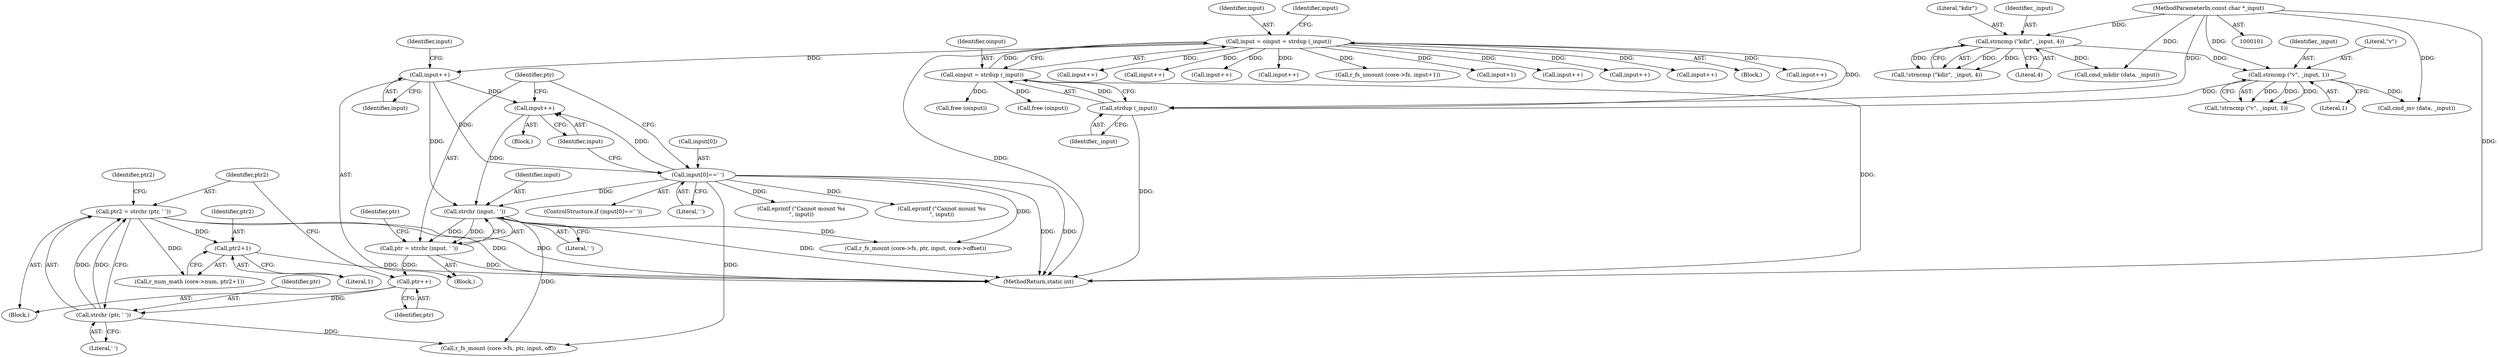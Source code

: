 digraph "0_radare2_65000a7fd9eea62359e6d6714f17b94a99a82edd@pointer" {
"1000201" [label="(Call,ptr2+1)"];
"1000183" [label="(Call,ptr2 = strchr (ptr, ' '))"];
"1000185" [label="(Call,strchr (ptr, ' '))"];
"1000181" [label="(Call,ptr++)"];
"1000169" [label="(Call,ptr = strchr (input, ' '))"];
"1000171" [label="(Call,strchr (input, ' '))"];
"1000158" [label="(Call,input++)"];
"1000147" [label="(Call,input = oinput = strdup (_input))"];
"1000149" [label="(Call,oinput = strdup (_input))"];
"1000151" [label="(Call,strdup (_input))"];
"1000138" [label="(Call,strncmp (\"v\", _input, 1))"];
"1000127" [label="(Call,strncmp (\"kdir\", _input, 4))"];
"1000103" [label="(MethodParameterIn,const char *_input)"];
"1000167" [label="(Call,input++)"];
"1000161" [label="(Call,input[0]==' ')"];
"1000173" [label="(Literal,' ')"];
"1000133" [label="(Call,cmd_mkdir (data, _input))"];
"1000161" [label="(Call,input[0]==' ')"];
"1000532" [label="(Call,input++)"];
"1000246" [label="(Call,eprintf (\"Cannot mount %s\n\", input))"];
"1000156" [label="(Block,)"];
"1000137" [label="(Call,!strncmp (\"v\", _input, 1))"];
"1000128" [label="(Literal,\"kdir\")"];
"1000168" [label="(Identifier,input)"];
"1000584" [label="(Call,input++)"];
"1000150" [label="(Identifier,oinput)"];
"1000141" [label="(Literal,1)"];
"1000186" [label="(Identifier,ptr)"];
"1000184" [label="(Identifier,ptr2)"];
"1000411" [label="(Call,input++)"];
"1000203" [label="(Literal,1)"];
"1000458" [label="(Call,input++)"];
"1000155" [label="(Identifier,input)"];
"1000253" [label="(Call,r_fs_umount (core->fs, input+1))"];
"1000152" [label="(Identifier,_input)"];
"1000166" [label="(Block,)"];
"1000182" [label="(Identifier,ptr)"];
"1000257" [label="(Call,input+1)"];
"1000159" [label="(Identifier,input)"];
"1000140" [label="(Identifier,_input)"];
"1000162" [label="(Call,input[0])"];
"1000187" [label="(Literal,' ')"];
"1000344" [label="(Call,input++)"];
"1000171" [label="(Call,strchr (input, ' '))"];
"1000129" [label="(Identifier,_input)"];
"1000138" [label="(Call,strncmp (\"v\", _input, 1))"];
"1000214" [label="(Call,eprintf (\"Cannot mount %s\n\", input))"];
"1000183" [label="(Call,ptr2 = strchr (ptr, ' '))"];
"1000197" [label="(Call,r_num_math (core->num, ptr2+1))"];
"1000127" [label="(Call,strncmp (\"kdir\", _input, 4))"];
"1000144" [label="(Call,cmd_mv (data, _input))"];
"1000126" [label="(Call,!strncmp (\"kdir\", _input, 4))"];
"1000130" [label="(Literal,4)"];
"1000201" [label="(Call,ptr2+1)"];
"1000236" [label="(Call,r_fs_mount (core->fs, ptr, input, core->offset))"];
"1000672" [label="(Call,free (oinput))"];
"1000189" [label="(Identifier,ptr2)"];
"1000176" [label="(Block,)"];
"1000170" [label="(Identifier,ptr)"];
"1000103" [label="(MethodParameterIn,const char *_input)"];
"1000639" [label="(Call,free (oinput))"];
"1000676" [label="(MethodReturn,static int)"];
"1000139" [label="(Literal,\"v\")"];
"1000175" [label="(Identifier,ptr)"];
"1000206" [label="(Call,r_fs_mount (core->fs, ptr, input, off))"];
"1000158" [label="(Call,input++)"];
"1000148" [label="(Identifier,input)"];
"1000163" [label="(Identifier,input)"];
"1000149" [label="(Call,oinput = strdup (_input))"];
"1000543" [label="(Call,input++)"];
"1000172" [label="(Identifier,input)"];
"1000147" [label="(Call,input = oinput = strdup (_input))"];
"1000307" [label="(Call,input++)"];
"1000160" [label="(ControlStructure,if (input[0]==' '))"];
"1000202" [label="(Identifier,ptr2)"];
"1000181" [label="(Call,ptr++)"];
"1000167" [label="(Call,input++)"];
"1000104" [label="(Block,)"];
"1000185" [label="(Call,strchr (ptr, ' '))"];
"1000643" [label="(Call,input++)"];
"1000151" [label="(Call,strdup (_input))"];
"1000169" [label="(Call,ptr = strchr (input, ' '))"];
"1000165" [label="(Literal,' ')"];
"1000201" -> "1000197"  [label="AST: "];
"1000201" -> "1000203"  [label="CFG: "];
"1000202" -> "1000201"  [label="AST: "];
"1000203" -> "1000201"  [label="AST: "];
"1000197" -> "1000201"  [label="CFG: "];
"1000201" -> "1000676"  [label="DDG: "];
"1000183" -> "1000201"  [label="DDG: "];
"1000183" -> "1000176"  [label="AST: "];
"1000183" -> "1000185"  [label="CFG: "];
"1000184" -> "1000183"  [label="AST: "];
"1000185" -> "1000183"  [label="AST: "];
"1000189" -> "1000183"  [label="CFG: "];
"1000183" -> "1000676"  [label="DDG: "];
"1000183" -> "1000676"  [label="DDG: "];
"1000185" -> "1000183"  [label="DDG: "];
"1000185" -> "1000183"  [label="DDG: "];
"1000183" -> "1000197"  [label="DDG: "];
"1000185" -> "1000187"  [label="CFG: "];
"1000186" -> "1000185"  [label="AST: "];
"1000187" -> "1000185"  [label="AST: "];
"1000181" -> "1000185"  [label="DDG: "];
"1000185" -> "1000206"  [label="DDG: "];
"1000181" -> "1000176"  [label="AST: "];
"1000181" -> "1000182"  [label="CFG: "];
"1000182" -> "1000181"  [label="AST: "];
"1000184" -> "1000181"  [label="CFG: "];
"1000169" -> "1000181"  [label="DDG: "];
"1000169" -> "1000156"  [label="AST: "];
"1000169" -> "1000171"  [label="CFG: "];
"1000170" -> "1000169"  [label="AST: "];
"1000171" -> "1000169"  [label="AST: "];
"1000175" -> "1000169"  [label="CFG: "];
"1000169" -> "1000676"  [label="DDG: "];
"1000171" -> "1000169"  [label="DDG: "];
"1000171" -> "1000169"  [label="DDG: "];
"1000171" -> "1000173"  [label="CFG: "];
"1000172" -> "1000171"  [label="AST: "];
"1000173" -> "1000171"  [label="AST: "];
"1000171" -> "1000676"  [label="DDG: "];
"1000158" -> "1000171"  [label="DDG: "];
"1000167" -> "1000171"  [label="DDG: "];
"1000161" -> "1000171"  [label="DDG: "];
"1000171" -> "1000206"  [label="DDG: "];
"1000171" -> "1000236"  [label="DDG: "];
"1000158" -> "1000156"  [label="AST: "];
"1000158" -> "1000159"  [label="CFG: "];
"1000159" -> "1000158"  [label="AST: "];
"1000163" -> "1000158"  [label="CFG: "];
"1000147" -> "1000158"  [label="DDG: "];
"1000158" -> "1000161"  [label="DDG: "];
"1000158" -> "1000167"  [label="DDG: "];
"1000147" -> "1000104"  [label="AST: "];
"1000147" -> "1000149"  [label="CFG: "];
"1000148" -> "1000147"  [label="AST: "];
"1000149" -> "1000147"  [label="AST: "];
"1000155" -> "1000147"  [label="CFG: "];
"1000147" -> "1000676"  [label="DDG: "];
"1000149" -> "1000147"  [label="DDG: "];
"1000151" -> "1000147"  [label="DDG: "];
"1000147" -> "1000253"  [label="DDG: "];
"1000147" -> "1000257"  [label="DDG: "];
"1000147" -> "1000307"  [label="DDG: "];
"1000147" -> "1000344"  [label="DDG: "];
"1000147" -> "1000411"  [label="DDG: "];
"1000147" -> "1000458"  [label="DDG: "];
"1000147" -> "1000532"  [label="DDG: "];
"1000147" -> "1000543"  [label="DDG: "];
"1000147" -> "1000584"  [label="DDG: "];
"1000147" -> "1000643"  [label="DDG: "];
"1000149" -> "1000151"  [label="CFG: "];
"1000150" -> "1000149"  [label="AST: "];
"1000151" -> "1000149"  [label="AST: "];
"1000149" -> "1000676"  [label="DDG: "];
"1000151" -> "1000149"  [label="DDG: "];
"1000149" -> "1000639"  [label="DDG: "];
"1000149" -> "1000672"  [label="DDG: "];
"1000151" -> "1000152"  [label="CFG: "];
"1000152" -> "1000151"  [label="AST: "];
"1000151" -> "1000676"  [label="DDG: "];
"1000138" -> "1000151"  [label="DDG: "];
"1000103" -> "1000151"  [label="DDG: "];
"1000138" -> "1000137"  [label="AST: "];
"1000138" -> "1000141"  [label="CFG: "];
"1000139" -> "1000138"  [label="AST: "];
"1000140" -> "1000138"  [label="AST: "];
"1000141" -> "1000138"  [label="AST: "];
"1000137" -> "1000138"  [label="CFG: "];
"1000138" -> "1000137"  [label="DDG: "];
"1000138" -> "1000137"  [label="DDG: "];
"1000138" -> "1000137"  [label="DDG: "];
"1000127" -> "1000138"  [label="DDG: "];
"1000103" -> "1000138"  [label="DDG: "];
"1000138" -> "1000144"  [label="DDG: "];
"1000127" -> "1000126"  [label="AST: "];
"1000127" -> "1000130"  [label="CFG: "];
"1000128" -> "1000127"  [label="AST: "];
"1000129" -> "1000127"  [label="AST: "];
"1000130" -> "1000127"  [label="AST: "];
"1000126" -> "1000127"  [label="CFG: "];
"1000127" -> "1000126"  [label="DDG: "];
"1000127" -> "1000126"  [label="DDG: "];
"1000127" -> "1000126"  [label="DDG: "];
"1000103" -> "1000127"  [label="DDG: "];
"1000127" -> "1000133"  [label="DDG: "];
"1000103" -> "1000101"  [label="AST: "];
"1000103" -> "1000676"  [label="DDG: "];
"1000103" -> "1000133"  [label="DDG: "];
"1000103" -> "1000144"  [label="DDG: "];
"1000167" -> "1000166"  [label="AST: "];
"1000167" -> "1000168"  [label="CFG: "];
"1000168" -> "1000167"  [label="AST: "];
"1000170" -> "1000167"  [label="CFG: "];
"1000161" -> "1000167"  [label="DDG: "];
"1000161" -> "1000160"  [label="AST: "];
"1000161" -> "1000165"  [label="CFG: "];
"1000162" -> "1000161"  [label="AST: "];
"1000165" -> "1000161"  [label="AST: "];
"1000168" -> "1000161"  [label="CFG: "];
"1000170" -> "1000161"  [label="CFG: "];
"1000161" -> "1000676"  [label="DDG: "];
"1000161" -> "1000676"  [label="DDG: "];
"1000161" -> "1000206"  [label="DDG: "];
"1000161" -> "1000214"  [label="DDG: "];
"1000161" -> "1000236"  [label="DDG: "];
"1000161" -> "1000246"  [label="DDG: "];
}
